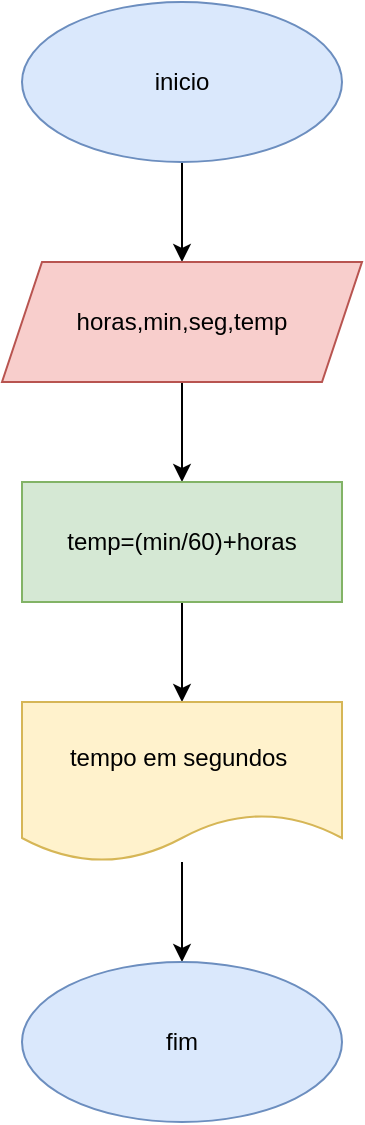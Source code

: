 <mxfile version="18.0.2" type="github">
  <diagram id="608CH187DPTVNdJfVMNv" name="Page-1">
    <mxGraphModel dx="684" dy="607" grid="1" gridSize="10" guides="1" tooltips="1" connect="1" arrows="1" fold="1" page="1" pageScale="1" pageWidth="827" pageHeight="1169" math="0" shadow="0">
      <root>
        <mxCell id="0" />
        <mxCell id="1" parent="0" />
        <mxCell id="gNuToTz50rdkRoEPC9Cn-6" value="" style="edgeStyle=orthogonalEdgeStyle;rounded=0;orthogonalLoop=1;jettySize=auto;html=1;" edge="1" parent="1" source="gNuToTz50rdkRoEPC9Cn-1" target="gNuToTz50rdkRoEPC9Cn-2">
          <mxGeometry relative="1" as="geometry" />
        </mxCell>
        <mxCell id="gNuToTz50rdkRoEPC9Cn-1" value="inicio" style="ellipse;whiteSpace=wrap;html=1;fillColor=#dae8fc;strokeColor=#6c8ebf;" vertex="1" parent="1">
          <mxGeometry x="320" y="40" width="160" height="80" as="geometry" />
        </mxCell>
        <mxCell id="gNuToTz50rdkRoEPC9Cn-8" value="" style="edgeStyle=orthogonalEdgeStyle;rounded=0;orthogonalLoop=1;jettySize=auto;html=1;" edge="1" parent="1" source="gNuToTz50rdkRoEPC9Cn-2" target="gNuToTz50rdkRoEPC9Cn-3">
          <mxGeometry relative="1" as="geometry" />
        </mxCell>
        <mxCell id="gNuToTz50rdkRoEPC9Cn-2" value="horas,min,seg,temp" style="shape=parallelogram;perimeter=parallelogramPerimeter;whiteSpace=wrap;html=1;fixedSize=1;fillColor=#f8cecc;strokeColor=#b85450;" vertex="1" parent="1">
          <mxGeometry x="310" y="170" width="180" height="60" as="geometry" />
        </mxCell>
        <mxCell id="gNuToTz50rdkRoEPC9Cn-9" value="" style="edgeStyle=orthogonalEdgeStyle;rounded=0;orthogonalLoop=1;jettySize=auto;html=1;" edge="1" parent="1" source="gNuToTz50rdkRoEPC9Cn-3" target="gNuToTz50rdkRoEPC9Cn-4">
          <mxGeometry relative="1" as="geometry" />
        </mxCell>
        <mxCell id="gNuToTz50rdkRoEPC9Cn-3" value="temp=(min/60)+horas" style="rounded=0;whiteSpace=wrap;html=1;fillColor=#d5e8d4;strokeColor=#82b366;" vertex="1" parent="1">
          <mxGeometry x="320" y="280" width="160" height="60" as="geometry" />
        </mxCell>
        <mxCell id="gNuToTz50rdkRoEPC9Cn-10" value="" style="edgeStyle=orthogonalEdgeStyle;rounded=0;orthogonalLoop=1;jettySize=auto;html=1;" edge="1" parent="1" source="gNuToTz50rdkRoEPC9Cn-4" target="gNuToTz50rdkRoEPC9Cn-5">
          <mxGeometry relative="1" as="geometry" />
        </mxCell>
        <mxCell id="gNuToTz50rdkRoEPC9Cn-4" value="tempo em segundos&amp;nbsp;" style="shape=document;whiteSpace=wrap;html=1;boundedLbl=1;fillColor=#fff2cc;strokeColor=#d6b656;" vertex="1" parent="1">
          <mxGeometry x="320" y="390" width="160" height="80" as="geometry" />
        </mxCell>
        <mxCell id="gNuToTz50rdkRoEPC9Cn-5" value="fim" style="ellipse;whiteSpace=wrap;html=1;fillColor=#dae8fc;strokeColor=#6c8ebf;" vertex="1" parent="1">
          <mxGeometry x="320" y="520" width="160" height="80" as="geometry" />
        </mxCell>
      </root>
    </mxGraphModel>
  </diagram>
</mxfile>
